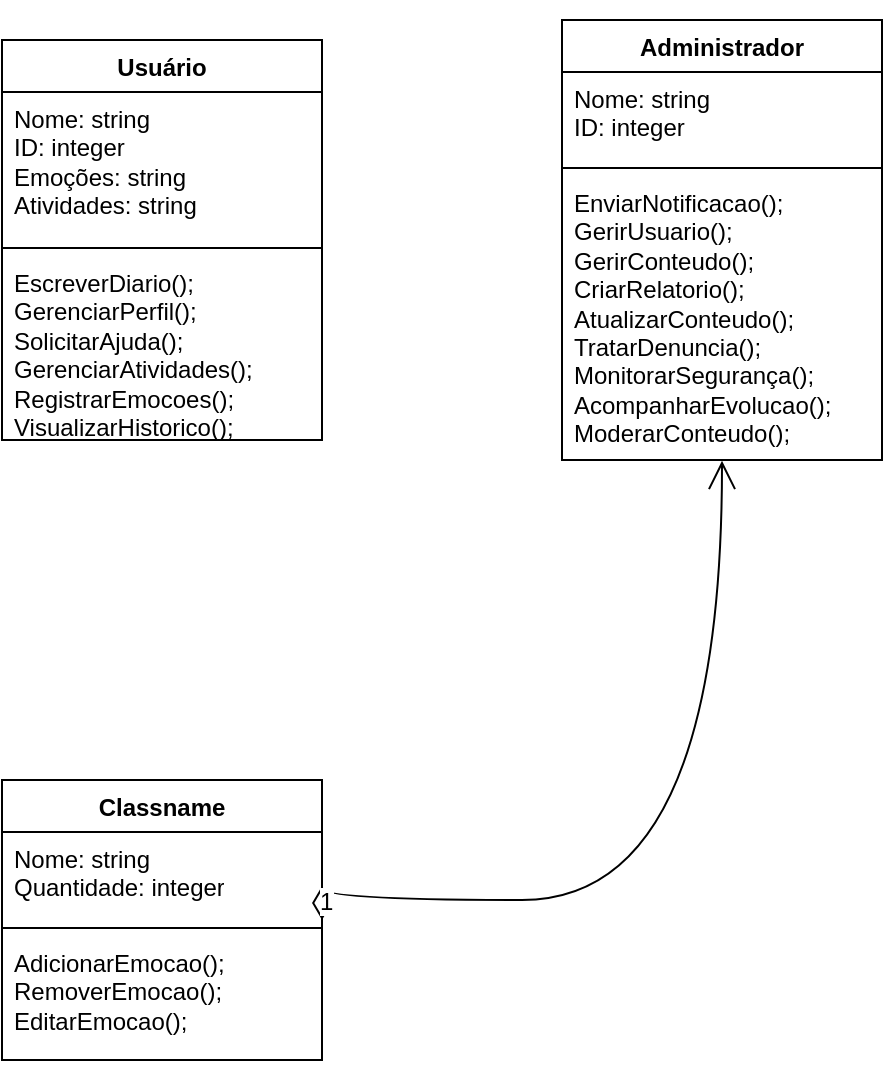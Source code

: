 <mxfile version="28.2.8">
  <diagram name="Seite-1" id="3RJKlI2JhsK82Uk0fZ_o">
    <mxGraphModel dx="483" dy="605" grid="1" gridSize="10" guides="1" tooltips="1" connect="1" arrows="1" fold="1" page="1" pageScale="1" pageWidth="827" pageHeight="1169" math="0" shadow="0">
      <root>
        <mxCell id="0" />
        <mxCell id="1" parent="0" />
        <mxCell id="8YRxZeVarsAKo0AMxqle-1" value="Administrador" style="swimlane;fontStyle=1;align=center;verticalAlign=top;childLayout=stackLayout;horizontal=1;startSize=26;horizontalStack=0;resizeParent=1;resizeParentMax=0;resizeLast=0;collapsible=1;marginBottom=0;whiteSpace=wrap;html=1;" vertex="1" parent="1">
          <mxGeometry x="290" y="390" width="160" height="220" as="geometry" />
        </mxCell>
        <mxCell id="8YRxZeVarsAKo0AMxqle-2" value="Nome: string&lt;div&gt;ID: integer&lt;/div&gt;" style="text;strokeColor=none;fillColor=none;align=left;verticalAlign=top;spacingLeft=4;spacingRight=4;overflow=hidden;rotatable=0;points=[[0,0.5],[1,0.5]];portConstraint=eastwest;whiteSpace=wrap;html=1;" vertex="1" parent="8YRxZeVarsAKo0AMxqle-1">
          <mxGeometry y="26" width="160" height="44" as="geometry" />
        </mxCell>
        <mxCell id="8YRxZeVarsAKo0AMxqle-3" value="" style="line;strokeWidth=1;fillColor=none;align=left;verticalAlign=middle;spacingTop=-1;spacingLeft=3;spacingRight=3;rotatable=0;labelPosition=right;points=[];portConstraint=eastwest;strokeColor=inherit;" vertex="1" parent="8YRxZeVarsAKo0AMxqle-1">
          <mxGeometry y="70" width="160" height="8" as="geometry" />
        </mxCell>
        <mxCell id="8YRxZeVarsAKo0AMxqle-4" value="EnviarNotificacao();&lt;div&gt;GerirUsuario();&lt;/div&gt;&lt;div&gt;GerirConteudo();&lt;/div&gt;&lt;div&gt;CriarRelatorio();&lt;/div&gt;&lt;div&gt;AtualizarConteudo();&lt;br&gt;TratarDenuncia();&lt;/div&gt;&lt;div&gt;MonitorarSegurança();&lt;/div&gt;&lt;div&gt;AcompanharEvolucao();&lt;/div&gt;&lt;div&gt;ModerarConteudo();&lt;/div&gt;" style="text;strokeColor=none;fillColor=none;align=left;verticalAlign=top;spacingLeft=4;spacingRight=4;overflow=hidden;rotatable=0;points=[[0,0.5],[1,0.5]];portConstraint=eastwest;whiteSpace=wrap;html=1;" vertex="1" parent="8YRxZeVarsAKo0AMxqle-1">
          <mxGeometry y="78" width="160" height="142" as="geometry" />
        </mxCell>
        <mxCell id="8YRxZeVarsAKo0AMxqle-5" value="Usuário" style="swimlane;fontStyle=1;align=center;verticalAlign=top;childLayout=stackLayout;horizontal=1;startSize=26;horizontalStack=0;resizeParent=1;resizeParentMax=0;resizeLast=0;collapsible=1;marginBottom=0;whiteSpace=wrap;html=1;" vertex="1" parent="1">
          <mxGeometry x="10" y="400" width="160" height="200" as="geometry" />
        </mxCell>
        <mxCell id="8YRxZeVarsAKo0AMxqle-6" value="Nome: string&lt;div&gt;ID: integer&lt;/div&gt;&lt;div&gt;Emoções: string&lt;/div&gt;&lt;div&gt;Atividades: string&lt;/div&gt;" style="text;strokeColor=none;fillColor=none;align=left;verticalAlign=top;spacingLeft=4;spacingRight=4;overflow=hidden;rotatable=0;points=[[0,0.5],[1,0.5]];portConstraint=eastwest;whiteSpace=wrap;html=1;" vertex="1" parent="8YRxZeVarsAKo0AMxqle-5">
          <mxGeometry y="26" width="160" height="74" as="geometry" />
        </mxCell>
        <mxCell id="8YRxZeVarsAKo0AMxqle-7" value="" style="line;strokeWidth=1;fillColor=none;align=left;verticalAlign=middle;spacingTop=-1;spacingLeft=3;spacingRight=3;rotatable=0;labelPosition=right;points=[];portConstraint=eastwest;strokeColor=inherit;" vertex="1" parent="8YRxZeVarsAKo0AMxqle-5">
          <mxGeometry y="100" width="160" height="8" as="geometry" />
        </mxCell>
        <mxCell id="8YRxZeVarsAKo0AMxqle-8" value="EscreverDiario();&lt;div&gt;GerenciarPerfil();&lt;/div&gt;&lt;div&gt;SolicitarAjuda();&lt;br&gt;GerenciarAtividades();&lt;br&gt;RegistrarEmocoes();&lt;/div&gt;&lt;div&gt;VisualizarHistorico();&lt;/div&gt;" style="text;strokeColor=none;fillColor=none;align=left;verticalAlign=top;spacingLeft=4;spacingRight=4;overflow=hidden;rotatable=0;points=[[0,0.5],[1,0.5]];portConstraint=eastwest;whiteSpace=wrap;html=1;" vertex="1" parent="8YRxZeVarsAKo0AMxqle-5">
          <mxGeometry y="108" width="160" height="92" as="geometry" />
        </mxCell>
        <mxCell id="8YRxZeVarsAKo0AMxqle-9" style="edgeStyle=none;curved=1;rounded=0;orthogonalLoop=1;jettySize=auto;html=1;exitX=0.5;exitY=0;exitDx=0;exitDy=0;fontSize=12;startSize=8;endSize=8;" edge="1" parent="1" source="8YRxZeVarsAKo0AMxqle-1" target="8YRxZeVarsAKo0AMxqle-1">
          <mxGeometry relative="1" as="geometry" />
        </mxCell>
        <mxCell id="8YRxZeVarsAKo0AMxqle-20" value="Classname" style="swimlane;fontStyle=1;align=center;verticalAlign=top;childLayout=stackLayout;horizontal=1;startSize=26;horizontalStack=0;resizeParent=1;resizeParentMax=0;resizeLast=0;collapsible=1;marginBottom=0;whiteSpace=wrap;html=1;" vertex="1" parent="1">
          <mxGeometry x="10" y="770" width="160" height="140" as="geometry" />
        </mxCell>
        <mxCell id="8YRxZeVarsAKo0AMxqle-21" value="Nome: string&lt;div&gt;Quantidade: integer&lt;/div&gt;" style="text;strokeColor=none;fillColor=none;align=left;verticalAlign=top;spacingLeft=4;spacingRight=4;overflow=hidden;rotatable=0;points=[[0,0.5],[1,0.5]];portConstraint=eastwest;whiteSpace=wrap;html=1;" vertex="1" parent="8YRxZeVarsAKo0AMxqle-20">
          <mxGeometry y="26" width="160" height="44" as="geometry" />
        </mxCell>
        <mxCell id="8YRxZeVarsAKo0AMxqle-22" value="" style="line;strokeWidth=1;fillColor=none;align=left;verticalAlign=middle;spacingTop=-1;spacingLeft=3;spacingRight=3;rotatable=0;labelPosition=right;points=[];portConstraint=eastwest;strokeColor=inherit;" vertex="1" parent="8YRxZeVarsAKo0AMxqle-20">
          <mxGeometry y="70" width="160" height="8" as="geometry" />
        </mxCell>
        <mxCell id="8YRxZeVarsAKo0AMxqle-23" value="AdicionarEmocao();&lt;div&gt;RemoverEmocao();&lt;/div&gt;&lt;div&gt;EditarEmocao();&lt;/div&gt;&lt;div&gt;&lt;br&gt;&lt;/div&gt;" style="text;strokeColor=none;fillColor=none;align=left;verticalAlign=top;spacingLeft=4;spacingRight=4;overflow=hidden;rotatable=0;points=[[0,0.5],[1,0.5]];portConstraint=eastwest;whiteSpace=wrap;html=1;" vertex="1" parent="8YRxZeVarsAKo0AMxqle-20">
          <mxGeometry y="78" width="160" height="62" as="geometry" />
        </mxCell>
        <mxCell id="8YRxZeVarsAKo0AMxqle-25" value="1" style="endArrow=open;html=1;endSize=12;startArrow=diamondThin;startSize=14;startFill=0;edgeStyle=orthogonalEdgeStyle;align=left;verticalAlign=bottom;rounded=0;fontSize=12;curved=1;exitX=1;exitY=0.5;exitDx=0;exitDy=0;entryX=0.5;entryY=1.003;entryDx=0;entryDy=0;entryPerimeter=0;" edge="1" parent="1" source="8YRxZeVarsAKo0AMxqle-20" target="8YRxZeVarsAKo0AMxqle-4">
          <mxGeometry x="-1" y="3" relative="1" as="geometry">
            <mxPoint x="294" y="919" as="sourcePoint" />
            <mxPoint x="290" y="760" as="targetPoint" />
            <Array as="points">
              <mxPoint x="370" y="830" />
            </Array>
          </mxGeometry>
        </mxCell>
      </root>
    </mxGraphModel>
  </diagram>
</mxfile>
